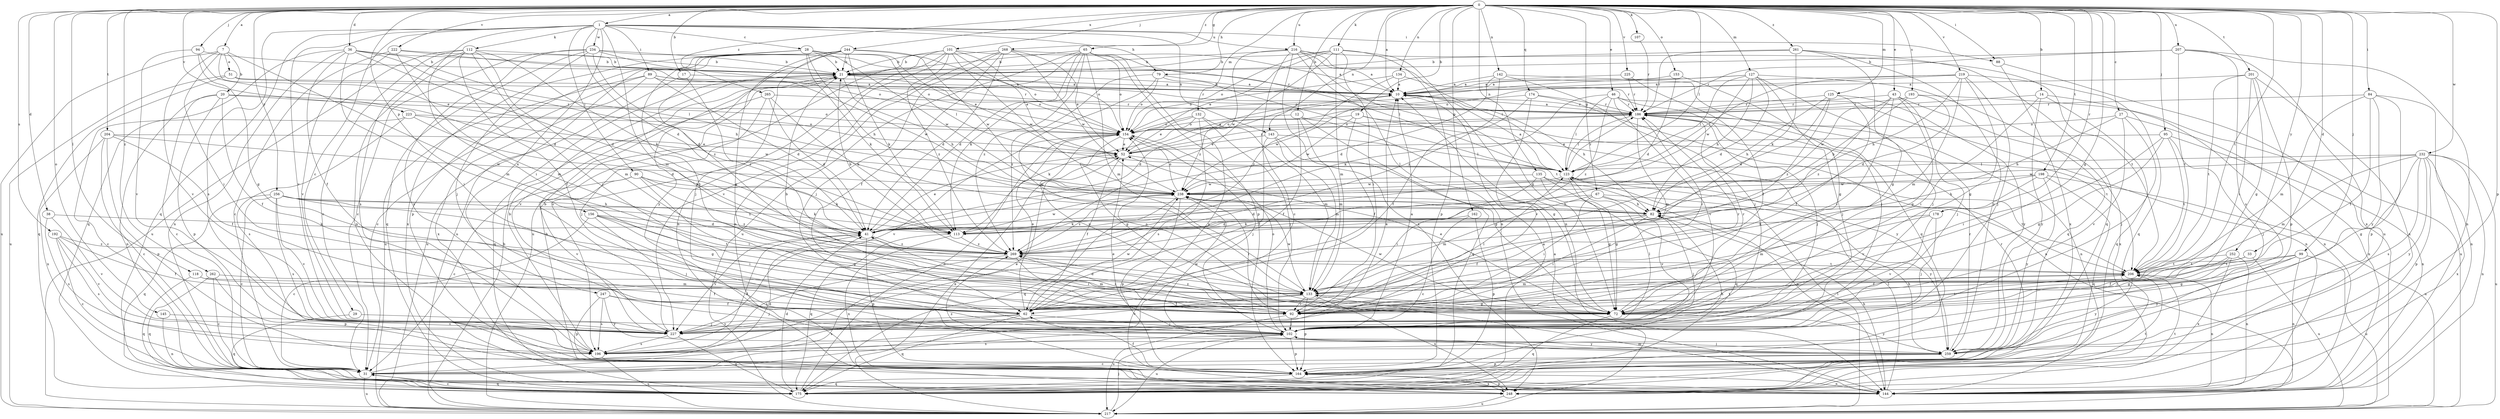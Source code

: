 strict digraph  {
0;
1;
7;
10;
12;
14;
17;
19;
20;
21;
27;
28;
29;
31;
33;
36;
38;
41;
43;
46;
51;
52;
62;
65;
67;
72;
79;
82;
84;
88;
89;
90;
92;
94;
95;
99;
101;
102;
107;
111;
112;
113;
118;
123;
125;
127;
132;
133;
134;
135;
142;
143;
144;
145;
153;
154;
156;
162;
164;
174;
175;
178;
186;
192;
193;
196;
198;
201;
204;
206;
207;
216;
217;
219;
222;
223;
225;
227;
232;
234;
238;
244;
247;
248;
252;
256;
259;
261;
262;
265;
268;
269;
0 -> 1  [label=a];
0 -> 7  [label=a];
0 -> 10  [label=a];
0 -> 12  [label=b];
0 -> 14  [label=b];
0 -> 17  [label=b];
0 -> 19  [label=b];
0 -> 27  [label=c];
0 -> 33  [label=d];
0 -> 36  [label=d];
0 -> 38  [label=d];
0 -> 43  [label=e];
0 -> 46  [label=e];
0 -> 65  [label=g];
0 -> 67  [label=g];
0 -> 72  [label=g];
0 -> 79  [label=h];
0 -> 84  [label=i];
0 -> 88  [label=i];
0 -> 94  [label=j];
0 -> 95  [label=j];
0 -> 99  [label=j];
0 -> 101  [label=j];
0 -> 107  [label=k];
0 -> 111  [label=k];
0 -> 118  [label=l];
0 -> 123  [label=l];
0 -> 125  [label=m];
0 -> 127  [label=m];
0 -> 132  [label=m];
0 -> 134  [label=n];
0 -> 135  [label=n];
0 -> 142  [label=n];
0 -> 143  [label=n];
0 -> 145  [label=o];
0 -> 153  [label=o];
0 -> 156  [label=p];
0 -> 162  [label=p];
0 -> 164  [label=p];
0 -> 174  [label=q];
0 -> 178  [label=r];
0 -> 192  [label=s];
0 -> 193  [label=s];
0 -> 198  [label=t];
0 -> 201  [label=t];
0 -> 204  [label=t];
0 -> 206  [label=t];
0 -> 207  [label=u];
0 -> 216  [label=u];
0 -> 219  [label=v];
0 -> 222  [label=v];
0 -> 223  [label=v];
0 -> 225  [label=v];
0 -> 232  [label=w];
0 -> 244  [label=x];
0 -> 252  [label=y];
0 -> 256  [label=y];
0 -> 261  [label=z];
0 -> 262  [label=z];
0 -> 265  [label=z];
0 -> 268  [label=z];
1 -> 28  [label=c];
1 -> 29  [label=c];
1 -> 41  [label=d];
1 -> 79  [label=h];
1 -> 88  [label=i];
1 -> 89  [label=i];
1 -> 90  [label=i];
1 -> 92  [label=i];
1 -> 112  [label=k];
1 -> 133  [label=m];
1 -> 143  [label=n];
1 -> 175  [label=q];
1 -> 196  [label=s];
1 -> 216  [label=u];
1 -> 227  [label=v];
1 -> 234  [label=w];
1 -> 247  [label=x];
7 -> 20  [label=b];
7 -> 51  [label=e];
7 -> 52  [label=e];
7 -> 92  [label=i];
7 -> 133  [label=m];
7 -> 217  [label=u];
7 -> 227  [label=v];
10 -> 21  [label=b];
10 -> 41  [label=d];
10 -> 82  [label=h];
10 -> 186  [label=r];
12 -> 62  [label=f];
12 -> 72  [label=g];
12 -> 133  [label=m];
12 -> 154  [label=o];
12 -> 175  [label=q];
14 -> 92  [label=i];
14 -> 144  [label=n];
14 -> 175  [label=q];
14 -> 186  [label=r];
14 -> 259  [label=y];
17 -> 10  [label=a];
17 -> 217  [label=u];
17 -> 269  [label=z];
19 -> 62  [label=f];
19 -> 154  [label=o];
19 -> 206  [label=t];
19 -> 238  [label=w];
19 -> 259  [label=y];
20 -> 31  [label=c];
20 -> 62  [label=f];
20 -> 144  [label=n];
20 -> 154  [label=o];
20 -> 164  [label=p];
20 -> 186  [label=r];
21 -> 10  [label=a];
21 -> 82  [label=h];
21 -> 154  [label=o];
21 -> 227  [label=v];
27 -> 82  [label=h];
27 -> 102  [label=j];
27 -> 144  [label=n];
27 -> 154  [label=o];
27 -> 227  [label=v];
28 -> 21  [label=b];
28 -> 52  [label=e];
28 -> 82  [label=h];
28 -> 113  [label=k];
28 -> 123  [label=l];
28 -> 164  [label=p];
28 -> 238  [label=w];
28 -> 248  [label=x];
28 -> 269  [label=z];
29 -> 102  [label=j];
29 -> 175  [label=q];
31 -> 41  [label=d];
31 -> 52  [label=e];
31 -> 175  [label=q];
31 -> 186  [label=r];
31 -> 217  [label=u];
33 -> 62  [label=f];
33 -> 206  [label=t];
33 -> 217  [label=u];
36 -> 21  [label=b];
36 -> 41  [label=d];
36 -> 62  [label=f];
36 -> 82  [label=h];
36 -> 92  [label=i];
36 -> 123  [label=l];
36 -> 144  [label=n];
36 -> 175  [label=q];
38 -> 113  [label=k];
38 -> 196  [label=s];
38 -> 227  [label=v];
41 -> 52  [label=e];
41 -> 164  [label=p];
41 -> 227  [label=v];
41 -> 269  [label=z];
43 -> 72  [label=g];
43 -> 92  [label=i];
43 -> 102  [label=j];
43 -> 186  [label=r];
43 -> 238  [label=w];
43 -> 248  [label=x];
43 -> 269  [label=z];
46 -> 102  [label=j];
46 -> 113  [label=k];
46 -> 123  [label=l];
46 -> 144  [label=n];
46 -> 186  [label=r];
46 -> 227  [label=v];
46 -> 269  [label=z];
51 -> 10  [label=a];
51 -> 175  [label=q];
51 -> 186  [label=r];
51 -> 217  [label=u];
52 -> 10  [label=a];
52 -> 62  [label=f];
52 -> 123  [label=l];
52 -> 186  [label=r];
62 -> 102  [label=j];
62 -> 154  [label=o];
62 -> 175  [label=q];
62 -> 196  [label=s];
62 -> 227  [label=v];
62 -> 238  [label=w];
65 -> 21  [label=b];
65 -> 41  [label=d];
65 -> 62  [label=f];
65 -> 113  [label=k];
65 -> 133  [label=m];
65 -> 154  [label=o];
65 -> 164  [label=p];
65 -> 217  [label=u];
65 -> 248  [label=x];
65 -> 269  [label=z];
67 -> 41  [label=d];
67 -> 82  [label=h];
67 -> 92  [label=i];
67 -> 133  [label=m];
67 -> 227  [label=v];
67 -> 259  [label=y];
72 -> 41  [label=d];
72 -> 52  [label=e];
72 -> 154  [label=o];
72 -> 175  [label=q];
72 -> 186  [label=r];
72 -> 206  [label=t];
72 -> 238  [label=w];
72 -> 259  [label=y];
72 -> 269  [label=z];
79 -> 10  [label=a];
79 -> 133  [label=m];
79 -> 154  [label=o];
79 -> 206  [label=t];
79 -> 269  [label=z];
82 -> 41  [label=d];
82 -> 62  [label=f];
82 -> 92  [label=i];
82 -> 102  [label=j];
82 -> 113  [label=k];
84 -> 62  [label=f];
84 -> 133  [label=m];
84 -> 144  [label=n];
84 -> 164  [label=p];
84 -> 186  [label=r];
84 -> 259  [label=y];
88 -> 217  [label=u];
88 -> 248  [label=x];
89 -> 10  [label=a];
89 -> 31  [label=c];
89 -> 41  [label=d];
89 -> 186  [label=r];
89 -> 217  [label=u];
89 -> 238  [label=w];
89 -> 248  [label=x];
90 -> 31  [label=c];
90 -> 92  [label=i];
90 -> 113  [label=k];
90 -> 227  [label=v];
90 -> 238  [label=w];
90 -> 269  [label=z];
92 -> 21  [label=b];
92 -> 102  [label=j];
92 -> 123  [label=l];
92 -> 154  [label=o];
92 -> 186  [label=r];
92 -> 206  [label=t];
92 -> 217  [label=u];
92 -> 269  [label=z];
94 -> 21  [label=b];
94 -> 41  [label=d];
94 -> 72  [label=g];
94 -> 227  [label=v];
95 -> 52  [label=e];
95 -> 72  [label=g];
95 -> 92  [label=i];
95 -> 102  [label=j];
95 -> 144  [label=n];
95 -> 206  [label=t];
99 -> 62  [label=f];
99 -> 72  [label=g];
99 -> 144  [label=n];
99 -> 206  [label=t];
99 -> 217  [label=u];
99 -> 259  [label=y];
101 -> 21  [label=b];
101 -> 52  [label=e];
101 -> 123  [label=l];
101 -> 144  [label=n];
101 -> 154  [label=o];
101 -> 196  [label=s];
101 -> 217  [label=u];
101 -> 238  [label=w];
101 -> 269  [label=z];
102 -> 10  [label=a];
102 -> 154  [label=o];
102 -> 164  [label=p];
102 -> 196  [label=s];
102 -> 217  [label=u];
102 -> 238  [label=w];
102 -> 259  [label=y];
107 -> 186  [label=r];
111 -> 21  [label=b];
111 -> 52  [label=e];
111 -> 92  [label=i];
111 -> 133  [label=m];
111 -> 144  [label=n];
111 -> 154  [label=o];
111 -> 164  [label=p];
111 -> 269  [label=z];
112 -> 21  [label=b];
112 -> 31  [label=c];
112 -> 62  [label=f];
112 -> 92  [label=i];
112 -> 113  [label=k];
112 -> 133  [label=m];
112 -> 144  [label=n];
112 -> 196  [label=s];
112 -> 217  [label=u];
113 -> 175  [label=q];
113 -> 238  [label=w];
113 -> 248  [label=x];
113 -> 269  [label=z];
118 -> 62  [label=f];
118 -> 133  [label=m];
118 -> 175  [label=q];
123 -> 10  [label=a];
123 -> 72  [label=g];
123 -> 186  [label=r];
123 -> 206  [label=t];
123 -> 238  [label=w];
125 -> 41  [label=d];
125 -> 62  [label=f];
125 -> 82  [label=h];
125 -> 186  [label=r];
125 -> 259  [label=y];
125 -> 269  [label=z];
127 -> 10  [label=a];
127 -> 41  [label=d];
127 -> 72  [label=g];
127 -> 82  [label=h];
127 -> 102  [label=j];
127 -> 123  [label=l];
127 -> 154  [label=o];
127 -> 175  [label=q];
127 -> 238  [label=w];
132 -> 52  [label=e];
132 -> 102  [label=j];
132 -> 113  [label=k];
132 -> 133  [label=m];
132 -> 154  [label=o];
132 -> 196  [label=s];
133 -> 62  [label=f];
133 -> 72  [label=g];
133 -> 92  [label=i];
133 -> 164  [label=p];
133 -> 186  [label=r];
133 -> 227  [label=v];
133 -> 238  [label=w];
133 -> 248  [label=x];
134 -> 10  [label=a];
134 -> 154  [label=o];
134 -> 186  [label=r];
134 -> 269  [label=z];
135 -> 72  [label=g];
135 -> 92  [label=i];
135 -> 144  [label=n];
135 -> 175  [label=q];
135 -> 238  [label=w];
142 -> 10  [label=a];
142 -> 41  [label=d];
142 -> 102  [label=j];
142 -> 175  [label=q];
142 -> 269  [label=z];
143 -> 52  [label=e];
143 -> 62  [label=f];
143 -> 72  [label=g];
143 -> 123  [label=l];
143 -> 133  [label=m];
144 -> 21  [label=b];
144 -> 82  [label=h];
144 -> 123  [label=l];
144 -> 133  [label=m];
145 -> 144  [label=n];
145 -> 227  [label=v];
153 -> 10  [label=a];
153 -> 41  [label=d];
153 -> 102  [label=j];
154 -> 52  [label=e];
154 -> 72  [label=g];
154 -> 102  [label=j];
154 -> 227  [label=v];
156 -> 31  [label=c];
156 -> 41  [label=d];
156 -> 72  [label=g];
156 -> 92  [label=i];
156 -> 102  [label=j];
156 -> 206  [label=t];
162 -> 31  [label=c];
162 -> 113  [label=k];
162 -> 164  [label=p];
164 -> 62  [label=f];
164 -> 82  [label=h];
164 -> 144  [label=n];
164 -> 175  [label=q];
164 -> 248  [label=x];
164 -> 269  [label=z];
174 -> 62  [label=f];
174 -> 186  [label=r];
174 -> 217  [label=u];
174 -> 227  [label=v];
174 -> 238  [label=w];
175 -> 10  [label=a];
175 -> 31  [label=c];
175 -> 41  [label=d];
175 -> 154  [label=o];
175 -> 206  [label=t];
178 -> 102  [label=j];
178 -> 113  [label=k];
178 -> 133  [label=m];
178 -> 227  [label=v];
186 -> 10  [label=a];
186 -> 102  [label=j];
186 -> 123  [label=l];
186 -> 133  [label=m];
186 -> 144  [label=n];
186 -> 154  [label=o];
192 -> 31  [label=c];
192 -> 62  [label=f];
192 -> 196  [label=s];
192 -> 227  [label=v];
192 -> 269  [label=z];
193 -> 41  [label=d];
193 -> 82  [label=h];
193 -> 186  [label=r];
193 -> 217  [label=u];
196 -> 10  [label=a];
196 -> 21  [label=b];
196 -> 41  [label=d];
196 -> 217  [label=u];
198 -> 82  [label=h];
198 -> 175  [label=q];
198 -> 217  [label=u];
198 -> 227  [label=v];
198 -> 238  [label=w];
198 -> 259  [label=y];
201 -> 10  [label=a];
201 -> 72  [label=g];
201 -> 92  [label=i];
201 -> 164  [label=p];
201 -> 206  [label=t];
201 -> 248  [label=x];
204 -> 31  [label=c];
204 -> 52  [label=e];
204 -> 62  [label=f];
204 -> 164  [label=p];
204 -> 238  [label=w];
204 -> 248  [label=x];
206 -> 133  [label=m];
206 -> 144  [label=n];
206 -> 259  [label=y];
207 -> 21  [label=b];
207 -> 144  [label=n];
207 -> 186  [label=r];
207 -> 196  [label=s];
207 -> 206  [label=t];
207 -> 248  [label=x];
216 -> 10  [label=a];
216 -> 21  [label=b];
216 -> 31  [label=c];
216 -> 72  [label=g];
216 -> 123  [label=l];
216 -> 144  [label=n];
216 -> 206  [label=t];
216 -> 238  [label=w];
216 -> 248  [label=x];
217 -> 10  [label=a];
217 -> 21  [label=b];
217 -> 52  [label=e];
217 -> 102  [label=j];
217 -> 123  [label=l];
219 -> 10  [label=a];
219 -> 72  [label=g];
219 -> 82  [label=h];
219 -> 102  [label=j];
219 -> 123  [label=l];
219 -> 133  [label=m];
219 -> 154  [label=o];
219 -> 175  [label=q];
222 -> 21  [label=b];
222 -> 31  [label=c];
222 -> 133  [label=m];
222 -> 154  [label=o];
222 -> 227  [label=v];
223 -> 31  [label=c];
223 -> 41  [label=d];
223 -> 154  [label=o];
223 -> 196  [label=s];
223 -> 238  [label=w];
225 -> 10  [label=a];
225 -> 62  [label=f];
225 -> 186  [label=r];
227 -> 21  [label=b];
227 -> 123  [label=l];
227 -> 175  [label=q];
227 -> 196  [label=s];
232 -> 72  [label=g];
232 -> 123  [label=l];
232 -> 133  [label=m];
232 -> 144  [label=n];
232 -> 164  [label=p];
232 -> 196  [label=s];
232 -> 217  [label=u];
232 -> 238  [label=w];
232 -> 248  [label=x];
232 -> 259  [label=y];
234 -> 21  [label=b];
234 -> 31  [label=c];
234 -> 41  [label=d];
234 -> 102  [label=j];
234 -> 154  [label=o];
234 -> 175  [label=q];
234 -> 186  [label=r];
234 -> 196  [label=s];
238 -> 82  [label=h];
238 -> 92  [label=i];
238 -> 154  [label=o];
238 -> 164  [label=p];
238 -> 175  [label=q];
238 -> 269  [label=z];
244 -> 21  [label=b];
244 -> 72  [label=g];
244 -> 92  [label=i];
244 -> 102  [label=j];
244 -> 113  [label=k];
244 -> 154  [label=o];
244 -> 217  [label=u];
244 -> 238  [label=w];
244 -> 259  [label=y];
247 -> 62  [label=f];
247 -> 102  [label=j];
247 -> 164  [label=p];
247 -> 196  [label=s];
247 -> 259  [label=y];
248 -> 164  [label=p];
248 -> 206  [label=t];
248 -> 217  [label=u];
252 -> 72  [label=g];
252 -> 92  [label=i];
252 -> 144  [label=n];
252 -> 206  [label=t];
252 -> 248  [label=x];
256 -> 31  [label=c];
256 -> 72  [label=g];
256 -> 82  [label=h];
256 -> 113  [label=k];
256 -> 175  [label=q];
256 -> 196  [label=s];
256 -> 227  [label=v];
256 -> 269  [label=z];
259 -> 31  [label=c];
259 -> 52  [label=e];
259 -> 82  [label=h];
259 -> 102  [label=j];
259 -> 164  [label=p];
259 -> 186  [label=r];
261 -> 21  [label=b];
261 -> 72  [label=g];
261 -> 113  [label=k];
261 -> 175  [label=q];
261 -> 186  [label=r];
261 -> 259  [label=y];
262 -> 31  [label=c];
262 -> 133  [label=m];
262 -> 164  [label=p];
262 -> 175  [label=q];
265 -> 41  [label=d];
265 -> 102  [label=j];
265 -> 113  [label=k];
265 -> 175  [label=q];
265 -> 186  [label=r];
268 -> 10  [label=a];
268 -> 21  [label=b];
268 -> 41  [label=d];
268 -> 52  [label=e];
268 -> 102  [label=j];
268 -> 144  [label=n];
268 -> 227  [label=v];
268 -> 238  [label=w];
269 -> 21  [label=b];
269 -> 92  [label=i];
269 -> 196  [label=s];
269 -> 206  [label=t];
}
